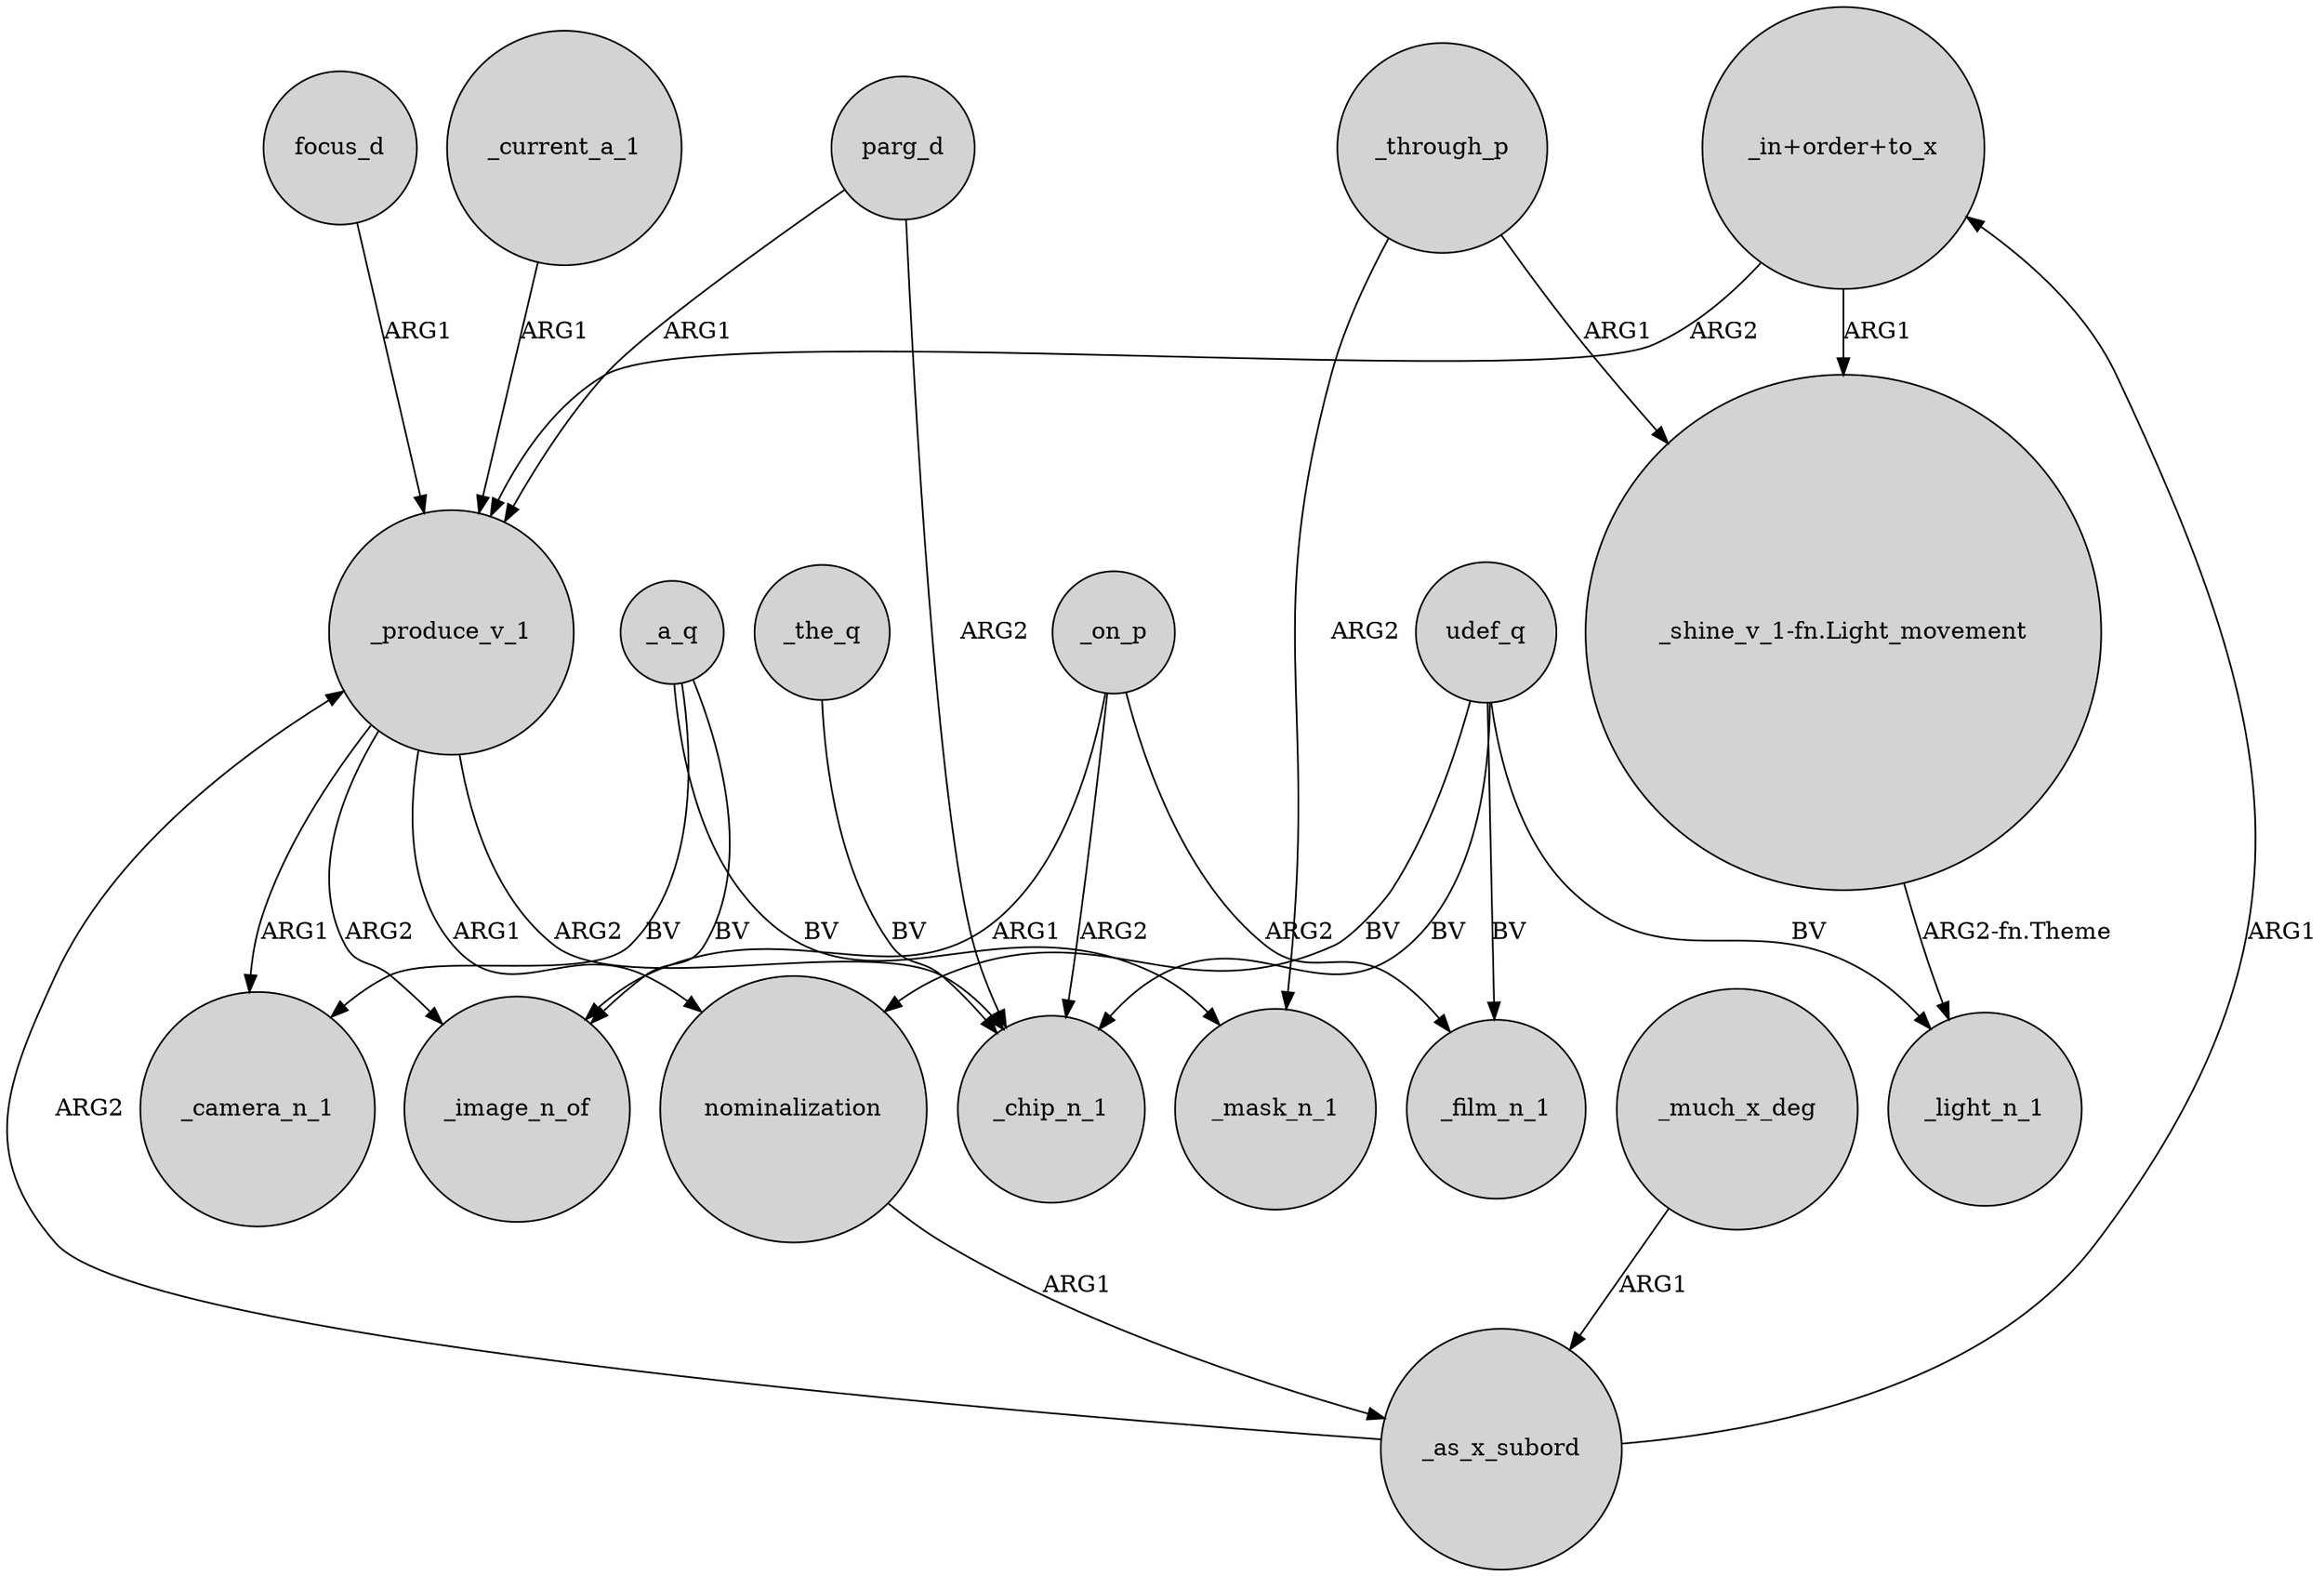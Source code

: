 digraph {
	node [shape=circle style=filled]
	"_in+order+to_x" -> _produce_v_1 [label=ARG2]
	_as_x_subord -> "_in+order+to_x" [label=ARG1]
	_produce_v_1 -> _camera_n_1 [label=ARG1]
	_produce_v_1 -> _image_n_of [label=ARG2]
	_a_q -> _image_n_of [label=BV]
	udef_q -> _chip_n_1 [label=BV]
	parg_d -> _chip_n_1 [label=ARG2]
	_on_p -> _film_n_1 [label=ARG2]
	_the_q -> _chip_n_1 [label=BV]
	_through_p -> _mask_n_1 [label=ARG2]
	_produce_v_1 -> nominalization [label=ARG1]
	"_in+order+to_x" -> "_shine_v_1-fn.Light_movement" [label=ARG1]
	nominalization -> _as_x_subord [label=ARG1]
	_much_x_deg -> _as_x_subord [label=ARG1]
	parg_d -> _produce_v_1 [label=ARG1]
	focus_d -> _produce_v_1 [label=ARG1]
	_current_a_1 -> _produce_v_1 [label=ARG1]
	_a_q -> _mask_n_1 [label=BV]
	_through_p -> "_shine_v_1-fn.Light_movement" [label=ARG1]
	_on_p -> _chip_n_1 [label=ARG2]
	"_shine_v_1-fn.Light_movement" -> _light_n_1 [label="ARG2-fn.Theme"]
	udef_q -> _film_n_1 [label=BV]
	_produce_v_1 -> _chip_n_1 [label=ARG2]
	_a_q -> _camera_n_1 [label=BV]
	udef_q -> nominalization [label=BV]
	_as_x_subord -> _produce_v_1 [label=ARG2]
	_on_p -> _image_n_of [label=ARG1]
	udef_q -> _light_n_1 [label=BV]
}
